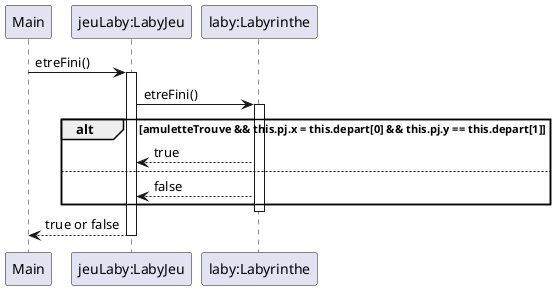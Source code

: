 @startuml
'https://plantuml.com/sequence-diagram

participant Main as m
participant "jeuLaby:LabyJeu" as j
participant "laby:Labyrinthe" as l

m -> j : etreFini()
activate j
j -> l : etreFini()
activate l
alt amuletteTrouve && this.pj.x = this.depart[0] && this.pj.y == this.depart[1]
l --> j : true
else
l --> j : false
end
deactivate l
j --> m : true or false
deactivate j


@enduml